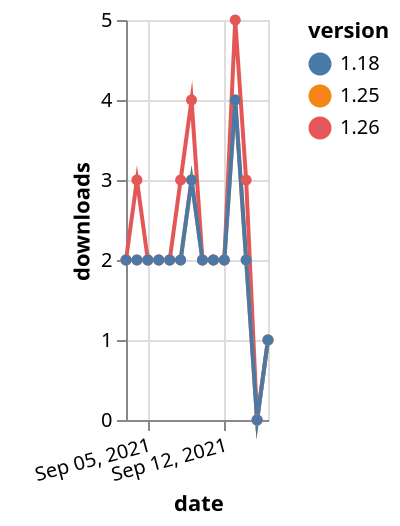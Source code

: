 {"$schema": "https://vega.github.io/schema/vega-lite/v5.json", "description": "A simple bar chart with embedded data.", "data": {"values": [{"date": "2021-09-03", "total": 2305, "delta": 2, "version": "1.26"}, {"date": "2021-09-04", "total": 2308, "delta": 3, "version": "1.26"}, {"date": "2021-09-05", "total": 2310, "delta": 2, "version": "1.26"}, {"date": "2021-09-06", "total": 2312, "delta": 2, "version": "1.26"}, {"date": "2021-09-07", "total": 2314, "delta": 2, "version": "1.26"}, {"date": "2021-09-08", "total": 2317, "delta": 3, "version": "1.26"}, {"date": "2021-09-09", "total": 2321, "delta": 4, "version": "1.26"}, {"date": "2021-09-10", "total": 2323, "delta": 2, "version": "1.26"}, {"date": "2021-09-11", "total": 2325, "delta": 2, "version": "1.26"}, {"date": "2021-09-12", "total": 2327, "delta": 2, "version": "1.26"}, {"date": "2021-09-13", "total": 2332, "delta": 5, "version": "1.26"}, {"date": "2021-09-14", "total": 2335, "delta": 3, "version": "1.26"}, {"date": "2021-09-15", "total": 2335, "delta": 0, "version": "1.26"}, {"date": "2021-09-16", "total": 2336, "delta": 1, "version": "1.26"}, {"date": "2021-09-03", "total": 2235, "delta": 2, "version": "1.25"}, {"date": "2021-09-04", "total": 2237, "delta": 2, "version": "1.25"}, {"date": "2021-09-05", "total": 2239, "delta": 2, "version": "1.25"}, {"date": "2021-09-06", "total": 2241, "delta": 2, "version": "1.25"}, {"date": "2021-09-07", "total": 2243, "delta": 2, "version": "1.25"}, {"date": "2021-09-08", "total": 2245, "delta": 2, "version": "1.25"}, {"date": "2021-09-09", "total": 2248, "delta": 3, "version": "1.25"}, {"date": "2021-09-10", "total": 2250, "delta": 2, "version": "1.25"}, {"date": "2021-09-11", "total": 2252, "delta": 2, "version": "1.25"}, {"date": "2021-09-12", "total": 2254, "delta": 2, "version": "1.25"}, {"date": "2021-09-13", "total": 2258, "delta": 4, "version": "1.25"}, {"date": "2021-09-14", "total": 2260, "delta": 2, "version": "1.25"}, {"date": "2021-09-15", "total": 2260, "delta": 0, "version": "1.25"}, {"date": "2021-09-16", "total": 2261, "delta": 1, "version": "1.25"}, {"date": "2021-09-03", "total": 2521, "delta": 2, "version": "1.18"}, {"date": "2021-09-04", "total": 2523, "delta": 2, "version": "1.18"}, {"date": "2021-09-05", "total": 2525, "delta": 2, "version": "1.18"}, {"date": "2021-09-06", "total": 2527, "delta": 2, "version": "1.18"}, {"date": "2021-09-07", "total": 2529, "delta": 2, "version": "1.18"}, {"date": "2021-09-08", "total": 2531, "delta": 2, "version": "1.18"}, {"date": "2021-09-09", "total": 2534, "delta": 3, "version": "1.18"}, {"date": "2021-09-10", "total": 2536, "delta": 2, "version": "1.18"}, {"date": "2021-09-11", "total": 2538, "delta": 2, "version": "1.18"}, {"date": "2021-09-12", "total": 2540, "delta": 2, "version": "1.18"}, {"date": "2021-09-13", "total": 2544, "delta": 4, "version": "1.18"}, {"date": "2021-09-14", "total": 2546, "delta": 2, "version": "1.18"}, {"date": "2021-09-15", "total": 2546, "delta": 0, "version": "1.18"}, {"date": "2021-09-16", "total": 2547, "delta": 1, "version": "1.18"}]}, "width": "container", "mark": {"type": "line", "point": {"filled": true}}, "encoding": {"x": {"field": "date", "type": "temporal", "timeUnit": "yearmonthdate", "title": "date", "axis": {"labelAngle": -15}}, "y": {"field": "delta", "type": "quantitative", "title": "downloads"}, "color": {"field": "version", "type": "nominal"}, "tooltip": {"field": "delta"}}}